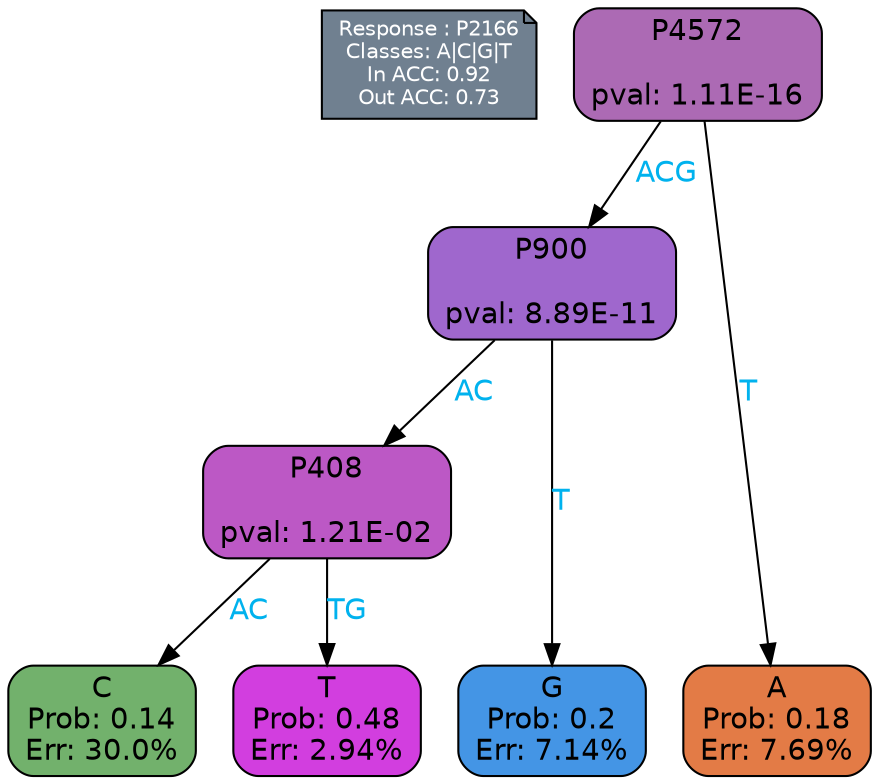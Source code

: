 digraph Tree {
node [shape=box, style="filled, rounded", color="black", fontname=helvetica] ;
graph [ranksep=equally, splines=polylines, bgcolor=transparent, dpi=600] ;
edge [fontname=helvetica] ;
LEGEND [label="Response : P2166
Classes: A|C|G|T
In ACC: 0.92
Out ACC: 0.73
",shape=note,align=left,style=filled,fillcolor="slategray",fontcolor="white",fontsize=10];1 [label="P4572

pval: 1.11E-16", fillcolor="#ac6ab4"] ;
2 [label="P900

pval: 8.89E-11", fillcolor="#9f67cd"] ;
3 [label="P408

pval: 1.21E-02", fillcolor="#bc58c5"] ;
4 [label="C
Prob: 0.14
Err: 30.0%", fillcolor="#72b16c"] ;
5 [label="T
Prob: 0.48
Err: 2.94%", fillcolor="#d23edf"] ;
6 [label="G
Prob: 0.2
Err: 7.14%", fillcolor="#4495e5"] ;
7 [label="A
Prob: 0.18
Err: 7.69%", fillcolor="#e37b46"] ;
1 -> 2 [label="ACG",fontcolor=deepskyblue2] ;
1 -> 7 [label="T",fontcolor=deepskyblue2] ;
2 -> 3 [label="AC",fontcolor=deepskyblue2] ;
2 -> 6 [label="T",fontcolor=deepskyblue2] ;
3 -> 4 [label="AC",fontcolor=deepskyblue2] ;
3 -> 5 [label="TG",fontcolor=deepskyblue2] ;
{rank = same; 4;5;6;7;}{rank = same; LEGEND;1;}}